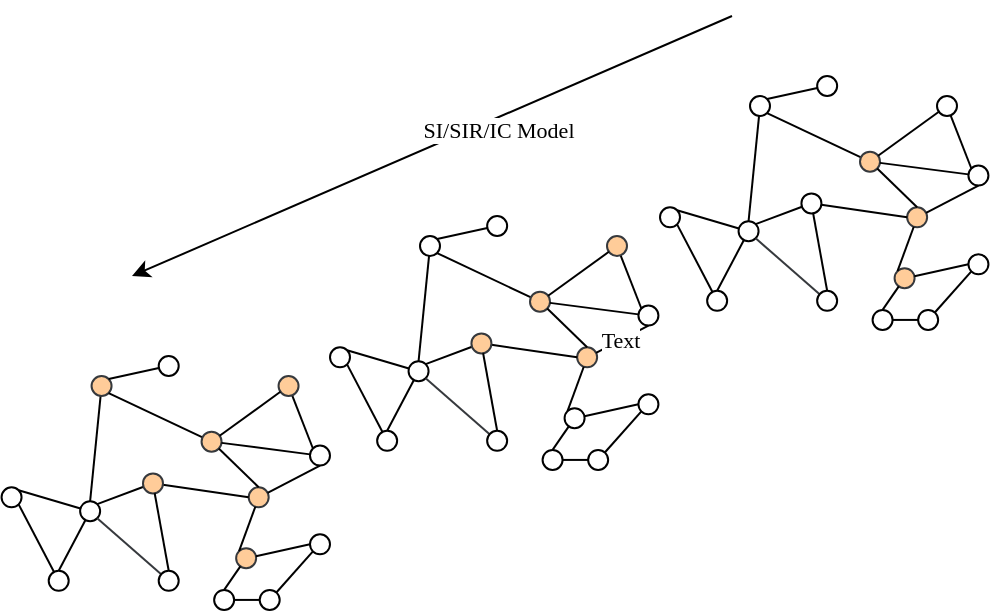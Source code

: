 <mxfile version="18.1.3" type="github">
  <diagram id="QJzVFI7wwdKh4ksq5DaL" name="Page-1">
    <mxGraphModel dx="953" dy="464" grid="1" gridSize="10" guides="1" tooltips="1" connect="1" arrows="1" fold="1" page="1" pageScale="1" pageWidth="827" pageHeight="1169" math="0" shadow="0">
      <root>
        <mxCell id="0" />
        <mxCell id="1" parent="0" />
        <mxCell id="GDryrx9n8suL0AO0dyz_-293" value="" style="group" vertex="1" connectable="0" parent="1">
          <mxGeometry x="414" y="180" width="164.219" height="126.96" as="geometry" />
        </mxCell>
        <mxCell id="GDryrx9n8suL0AO0dyz_-5" value="" style="ellipse;whiteSpace=wrap;html=1;aspect=fixed;" vertex="1" parent="GDryrx9n8suL0AO0dyz_-293">
          <mxGeometry x="39.286" y="72.604" width="10" height="10" as="geometry" />
        </mxCell>
        <mxCell id="GDryrx9n8suL0AO0dyz_-6" style="edgeStyle=none;rounded=0;orthogonalLoop=1;jettySize=auto;html=1;entryX=0.5;entryY=0;entryDx=0;entryDy=0;endArrow=none;endFill=0;" edge="1" parent="GDryrx9n8suL0AO0dyz_-293" source="GDryrx9n8suL0AO0dyz_-7" target="GDryrx9n8suL0AO0dyz_-5">
          <mxGeometry relative="1" as="geometry" />
        </mxCell>
        <mxCell id="GDryrx9n8suL0AO0dyz_-7" value="" style="ellipse;whiteSpace=wrap;html=1;aspect=fixed;" vertex="1" parent="GDryrx9n8suL0AO0dyz_-293">
          <mxGeometry x="45" y="10.0" width="10" height="10" as="geometry" />
        </mxCell>
        <mxCell id="GDryrx9n8suL0AO0dyz_-8" style="edgeStyle=none;rounded=0;orthogonalLoop=1;jettySize=auto;html=1;entryX=1;entryY=1;entryDx=0;entryDy=0;endArrow=none;endFill=0;" edge="1" parent="GDryrx9n8suL0AO0dyz_-293" source="GDryrx9n8suL0AO0dyz_-9" target="GDryrx9n8suL0AO0dyz_-7">
          <mxGeometry relative="1" as="geometry" />
        </mxCell>
        <mxCell id="GDryrx9n8suL0AO0dyz_-9" value="" style="ellipse;whiteSpace=wrap;html=1;aspect=fixed;fillColor=#ffcc99;strokeColor=#36393d;" vertex="1" parent="GDryrx9n8suL0AO0dyz_-293">
          <mxGeometry x="100" y="37.826" width="10" height="10" as="geometry" />
        </mxCell>
        <mxCell id="GDryrx9n8suL0AO0dyz_-10" value="" style="ellipse;whiteSpace=wrap;html=1;aspect=fixed;" vertex="1" parent="GDryrx9n8suL0AO0dyz_-293">
          <mxGeometry y="65.648" width="10" height="10" as="geometry" />
        </mxCell>
        <mxCell id="GDryrx9n8suL0AO0dyz_-11" style="edgeStyle=none;rounded=0;orthogonalLoop=1;jettySize=auto;html=1;entryX=1;entryY=0;entryDx=0;entryDy=0;endArrow=none;endFill=0;" edge="1" parent="GDryrx9n8suL0AO0dyz_-293" source="GDryrx9n8suL0AO0dyz_-5" target="GDryrx9n8suL0AO0dyz_-10">
          <mxGeometry relative="1" as="geometry" />
        </mxCell>
        <mxCell id="GDryrx9n8suL0AO0dyz_-12" style="edgeStyle=none;rounded=0;orthogonalLoop=1;jettySize=auto;html=1;entryX=1;entryY=1;entryDx=0;entryDy=0;endArrow=none;endFill=0;" edge="1" parent="GDryrx9n8suL0AO0dyz_-293" source="GDryrx9n8suL0AO0dyz_-13" target="GDryrx9n8suL0AO0dyz_-10">
          <mxGeometry relative="1" as="geometry" />
        </mxCell>
        <mxCell id="GDryrx9n8suL0AO0dyz_-13" value="" style="ellipse;whiteSpace=wrap;html=1;aspect=fixed;" vertex="1" parent="GDryrx9n8suL0AO0dyz_-293">
          <mxGeometry x="23.571" y="107.387" width="10" height="10" as="geometry" />
        </mxCell>
        <mxCell id="GDryrx9n8suL0AO0dyz_-14" style="edgeStyle=none;rounded=0;orthogonalLoop=1;jettySize=auto;html=1;entryX=0.5;entryY=0;entryDx=0;entryDy=0;endArrow=none;endFill=0;" edge="1" parent="GDryrx9n8suL0AO0dyz_-293" source="GDryrx9n8suL0AO0dyz_-5" target="GDryrx9n8suL0AO0dyz_-13">
          <mxGeometry relative="1" as="geometry" />
        </mxCell>
        <mxCell id="GDryrx9n8suL0AO0dyz_-15" style="edgeStyle=none;rounded=0;orthogonalLoop=1;jettySize=auto;html=1;entryX=1;entryY=0;entryDx=0;entryDy=0;endArrow=none;endFill=0;" edge="1" parent="GDryrx9n8suL0AO0dyz_-293" source="GDryrx9n8suL0AO0dyz_-16" target="GDryrx9n8suL0AO0dyz_-7">
          <mxGeometry relative="1" as="geometry" />
        </mxCell>
        <mxCell id="GDryrx9n8suL0AO0dyz_-16" value="" style="ellipse;whiteSpace=wrap;html=1;aspect=fixed;" vertex="1" parent="GDryrx9n8suL0AO0dyz_-293">
          <mxGeometry x="78.574" width="10" height="10" as="geometry" />
        </mxCell>
        <mxCell id="GDryrx9n8suL0AO0dyz_-18" value="" style="ellipse;whiteSpace=wrap;html=1;aspect=fixed;fillColor=#ffcc99;strokeColor=#36393d;" vertex="1" parent="GDryrx9n8suL0AO0dyz_-293">
          <mxGeometry x="123.571" y="65.652" width="10" height="10" as="geometry" />
        </mxCell>
        <mxCell id="GDryrx9n8suL0AO0dyz_-19" style="edgeStyle=none;rounded=0;orthogonalLoop=1;jettySize=auto;html=1;entryX=0.5;entryY=0;entryDx=0;entryDy=0;endArrow=none;endFill=0;" edge="1" parent="GDryrx9n8suL0AO0dyz_-293" source="GDryrx9n8suL0AO0dyz_-9" target="GDryrx9n8suL0AO0dyz_-18">
          <mxGeometry relative="1" as="geometry" />
        </mxCell>
        <mxCell id="GDryrx9n8suL0AO0dyz_-20" style="edgeStyle=none;rounded=0;orthogonalLoop=1;jettySize=auto;html=1;entryX=1;entryY=0;entryDx=0;entryDy=0;endArrow=none;endFill=0;" edge="1" parent="GDryrx9n8suL0AO0dyz_-293" source="GDryrx9n8suL0AO0dyz_-22" target="GDryrx9n8suL0AO0dyz_-5">
          <mxGeometry relative="1" as="geometry" />
        </mxCell>
        <mxCell id="GDryrx9n8suL0AO0dyz_-21" style="edgeStyle=none;rounded=0;orthogonalLoop=1;jettySize=auto;html=1;entryX=0;entryY=0.5;entryDx=0;entryDy=0;endArrow=none;endFill=0;" edge="1" parent="GDryrx9n8suL0AO0dyz_-293" source="GDryrx9n8suL0AO0dyz_-22" target="GDryrx9n8suL0AO0dyz_-18">
          <mxGeometry relative="1" as="geometry" />
        </mxCell>
        <mxCell id="GDryrx9n8suL0AO0dyz_-22" value="" style="ellipse;whiteSpace=wrap;html=1;aspect=fixed;" vertex="1" parent="GDryrx9n8suL0AO0dyz_-293">
          <mxGeometry x="70.714" y="58.691" width="10" height="10" as="geometry" />
        </mxCell>
        <mxCell id="GDryrx9n8suL0AO0dyz_-23" style="edgeStyle=none;rounded=0;orthogonalLoop=1;jettySize=auto;html=1;entryX=1;entryY=1;entryDx=0;entryDy=0;endArrow=none;endFill=0;fillColor=#ffcc99;strokeColor=#36393d;" edge="1" parent="GDryrx9n8suL0AO0dyz_-293" source="GDryrx9n8suL0AO0dyz_-24" target="GDryrx9n8suL0AO0dyz_-5">
          <mxGeometry relative="1" as="geometry" />
        </mxCell>
        <mxCell id="GDryrx9n8suL0AO0dyz_-24" value="" style="ellipse;whiteSpace=wrap;html=1;aspect=fixed;" vertex="1" parent="GDryrx9n8suL0AO0dyz_-293">
          <mxGeometry x="78.571" y="107.387" width="10" height="10" as="geometry" />
        </mxCell>
        <mxCell id="GDryrx9n8suL0AO0dyz_-25" style="edgeStyle=none;rounded=0;orthogonalLoop=1;jettySize=auto;html=1;entryX=0.5;entryY=0;entryDx=0;entryDy=0;endArrow=none;endFill=0;" edge="1" parent="GDryrx9n8suL0AO0dyz_-293" source="GDryrx9n8suL0AO0dyz_-22" target="GDryrx9n8suL0AO0dyz_-24">
          <mxGeometry relative="1" as="geometry" />
        </mxCell>
        <mxCell id="GDryrx9n8suL0AO0dyz_-26" value="" style="ellipse;whiteSpace=wrap;html=1;aspect=fixed;" vertex="1" parent="GDryrx9n8suL0AO0dyz_-293">
          <mxGeometry x="154.214" y="44.782" width="10" height="10" as="geometry" />
        </mxCell>
        <mxCell id="GDryrx9n8suL0AO0dyz_-27" value="" style="rounded=0;orthogonalLoop=1;jettySize=auto;html=1;endArrow=none;endFill=0;" edge="1" parent="GDryrx9n8suL0AO0dyz_-293" source="GDryrx9n8suL0AO0dyz_-9" target="GDryrx9n8suL0AO0dyz_-26">
          <mxGeometry relative="1" as="geometry" />
        </mxCell>
        <mxCell id="GDryrx9n8suL0AO0dyz_-28" style="edgeStyle=none;rounded=0;orthogonalLoop=1;jettySize=auto;html=1;entryX=0.5;entryY=1;entryDx=0;entryDy=0;endArrow=none;endFill=0;" edge="1" parent="GDryrx9n8suL0AO0dyz_-293" source="GDryrx9n8suL0AO0dyz_-18" target="GDryrx9n8suL0AO0dyz_-26">
          <mxGeometry relative="1" as="geometry" />
        </mxCell>
        <mxCell id="GDryrx9n8suL0AO0dyz_-29" style="edgeStyle=none;rounded=0;orthogonalLoop=1;jettySize=auto;html=1;endArrow=none;endFill=0;entryX=0;entryY=0;entryDx=0;entryDy=0;" edge="1" parent="GDryrx9n8suL0AO0dyz_-293" source="GDryrx9n8suL0AO0dyz_-30" target="GDryrx9n8suL0AO0dyz_-26">
          <mxGeometry relative="1" as="geometry">
            <mxPoint x="162.857" y="44.782" as="targetPoint" />
          </mxGeometry>
        </mxCell>
        <mxCell id="GDryrx9n8suL0AO0dyz_-30" value="" style="ellipse;whiteSpace=wrap;html=1;aspect=fixed;" vertex="1" parent="GDryrx9n8suL0AO0dyz_-293">
          <mxGeometry x="138.5" y="10.0" width="10" height="10" as="geometry" />
        </mxCell>
        <mxCell id="GDryrx9n8suL0AO0dyz_-31" value="" style="rounded=0;orthogonalLoop=1;jettySize=auto;html=1;endArrow=none;endFill=0;" edge="1" parent="GDryrx9n8suL0AO0dyz_-293" source="GDryrx9n8suL0AO0dyz_-9" target="GDryrx9n8suL0AO0dyz_-30">
          <mxGeometry relative="1" as="geometry" />
        </mxCell>
        <mxCell id="GDryrx9n8suL0AO0dyz_-32" value="" style="ellipse;whiteSpace=wrap;html=1;aspect=fixed;" vertex="1" parent="GDryrx9n8suL0AO0dyz_-293">
          <mxGeometry x="129.076" y="116.96" width="10" height="10" as="geometry" />
        </mxCell>
        <mxCell id="GDryrx9n8suL0AO0dyz_-33" value="" style="ellipse;whiteSpace=wrap;html=1;aspect=fixed;fillColor=#ffcc99;strokeColor=#36393d;" vertex="1" parent="GDryrx9n8suL0AO0dyz_-293">
          <mxGeometry x="117.29" y="96.091" width="10" height="10" as="geometry" />
        </mxCell>
        <mxCell id="GDryrx9n8suL0AO0dyz_-17" style="edgeStyle=none;rounded=0;orthogonalLoop=1;jettySize=auto;html=1;endArrow=none;endFill=0;entryX=0;entryY=0;entryDx=0;entryDy=0;" edge="1" parent="GDryrx9n8suL0AO0dyz_-293" source="GDryrx9n8suL0AO0dyz_-18" target="GDryrx9n8suL0AO0dyz_-33">
          <mxGeometry relative="1" as="geometry">
            <mxPoint x="153.429" y="107.391" as="targetPoint" />
          </mxGeometry>
        </mxCell>
        <mxCell id="GDryrx9n8suL0AO0dyz_-34" style="edgeStyle=none;rounded=0;orthogonalLoop=1;jettySize=auto;html=1;entryX=0;entryY=0.5;entryDx=0;entryDy=0;endArrow=none;endFill=0;" edge="1" parent="GDryrx9n8suL0AO0dyz_-293" source="GDryrx9n8suL0AO0dyz_-35" target="GDryrx9n8suL0AO0dyz_-32">
          <mxGeometry relative="1" as="geometry" />
        </mxCell>
        <mxCell id="GDryrx9n8suL0AO0dyz_-35" value="" style="ellipse;whiteSpace=wrap;html=1;aspect=fixed;" vertex="1" parent="GDryrx9n8suL0AO0dyz_-293">
          <mxGeometry x="106.29" y="116.96" width="10" height="10" as="geometry" />
        </mxCell>
        <mxCell id="GDryrx9n8suL0AO0dyz_-36" style="edgeStyle=none;rounded=0;orthogonalLoop=1;jettySize=auto;html=1;entryX=0.5;entryY=0;entryDx=0;entryDy=0;endArrow=none;endFill=0;" edge="1" parent="GDryrx9n8suL0AO0dyz_-293" source="GDryrx9n8suL0AO0dyz_-33" target="GDryrx9n8suL0AO0dyz_-35">
          <mxGeometry relative="1" as="geometry" />
        </mxCell>
        <mxCell id="GDryrx9n8suL0AO0dyz_-37" value="" style="ellipse;whiteSpace=wrap;html=1;aspect=fixed;" vertex="1" parent="GDryrx9n8suL0AO0dyz_-293">
          <mxGeometry x="154.219" y="89.134" width="10" height="10" as="geometry" />
        </mxCell>
        <mxCell id="GDryrx9n8suL0AO0dyz_-38" style="edgeStyle=none;rounded=0;orthogonalLoop=1;jettySize=auto;html=1;entryX=0;entryY=1;entryDx=0;entryDy=0;endArrow=none;endFill=0;" edge="1" parent="GDryrx9n8suL0AO0dyz_-293" source="GDryrx9n8suL0AO0dyz_-32" target="GDryrx9n8suL0AO0dyz_-37">
          <mxGeometry relative="1" as="geometry" />
        </mxCell>
        <mxCell id="GDryrx9n8suL0AO0dyz_-39" style="edgeStyle=none;rounded=0;orthogonalLoop=1;jettySize=auto;html=1;entryX=0;entryY=0.5;entryDx=0;entryDy=0;endArrow=none;endFill=0;" edge="1" parent="GDryrx9n8suL0AO0dyz_-293" source="GDryrx9n8suL0AO0dyz_-33" target="GDryrx9n8suL0AO0dyz_-37">
          <mxGeometry relative="1" as="geometry" />
        </mxCell>
        <mxCell id="GDryrx9n8suL0AO0dyz_-294" value="" style="group" vertex="1" connectable="0" parent="1">
          <mxGeometry x="249" y="250" width="164.219" height="126.96" as="geometry" />
        </mxCell>
        <mxCell id="GDryrx9n8suL0AO0dyz_-295" value="" style="ellipse;whiteSpace=wrap;html=1;aspect=fixed;" vertex="1" parent="GDryrx9n8suL0AO0dyz_-294">
          <mxGeometry x="39.286" y="72.604" width="10" height="10" as="geometry" />
        </mxCell>
        <mxCell id="GDryrx9n8suL0AO0dyz_-296" style="edgeStyle=none;rounded=0;orthogonalLoop=1;jettySize=auto;html=1;entryX=0.5;entryY=0;entryDx=0;entryDy=0;endArrow=none;endFill=0;" edge="1" parent="GDryrx9n8suL0AO0dyz_-294" source="GDryrx9n8suL0AO0dyz_-297" target="GDryrx9n8suL0AO0dyz_-295">
          <mxGeometry relative="1" as="geometry" />
        </mxCell>
        <mxCell id="GDryrx9n8suL0AO0dyz_-297" value="" style="ellipse;whiteSpace=wrap;html=1;aspect=fixed;" vertex="1" parent="GDryrx9n8suL0AO0dyz_-294">
          <mxGeometry x="45" y="10.0" width="10" height="10" as="geometry" />
        </mxCell>
        <mxCell id="GDryrx9n8suL0AO0dyz_-298" style="edgeStyle=none;rounded=0;orthogonalLoop=1;jettySize=auto;html=1;entryX=1;entryY=1;entryDx=0;entryDy=0;endArrow=none;endFill=0;" edge="1" parent="GDryrx9n8suL0AO0dyz_-294" source="GDryrx9n8suL0AO0dyz_-299" target="GDryrx9n8suL0AO0dyz_-297">
          <mxGeometry relative="1" as="geometry" />
        </mxCell>
        <mxCell id="GDryrx9n8suL0AO0dyz_-299" value="" style="ellipse;whiteSpace=wrap;html=1;aspect=fixed;fillColor=#ffcc99;strokeColor=#36393d;" vertex="1" parent="GDryrx9n8suL0AO0dyz_-294">
          <mxGeometry x="100" y="37.826" width="10" height="10" as="geometry" />
        </mxCell>
        <mxCell id="GDryrx9n8suL0AO0dyz_-300" value="" style="ellipse;whiteSpace=wrap;html=1;aspect=fixed;" vertex="1" parent="GDryrx9n8suL0AO0dyz_-294">
          <mxGeometry y="65.648" width="10" height="10" as="geometry" />
        </mxCell>
        <mxCell id="GDryrx9n8suL0AO0dyz_-301" style="edgeStyle=none;rounded=0;orthogonalLoop=1;jettySize=auto;html=1;entryX=1;entryY=0;entryDx=0;entryDy=0;endArrow=none;endFill=0;" edge="1" parent="GDryrx9n8suL0AO0dyz_-294" source="GDryrx9n8suL0AO0dyz_-295" target="GDryrx9n8suL0AO0dyz_-300">
          <mxGeometry relative="1" as="geometry" />
        </mxCell>
        <mxCell id="GDryrx9n8suL0AO0dyz_-302" style="edgeStyle=none;rounded=0;orthogonalLoop=1;jettySize=auto;html=1;entryX=1;entryY=1;entryDx=0;entryDy=0;endArrow=none;endFill=0;" edge="1" parent="GDryrx9n8suL0AO0dyz_-294" source="GDryrx9n8suL0AO0dyz_-303" target="GDryrx9n8suL0AO0dyz_-300">
          <mxGeometry relative="1" as="geometry" />
        </mxCell>
        <mxCell id="GDryrx9n8suL0AO0dyz_-303" value="" style="ellipse;whiteSpace=wrap;html=1;aspect=fixed;" vertex="1" parent="GDryrx9n8suL0AO0dyz_-294">
          <mxGeometry x="23.571" y="107.387" width="10" height="10" as="geometry" />
        </mxCell>
        <mxCell id="GDryrx9n8suL0AO0dyz_-304" style="edgeStyle=none;rounded=0;orthogonalLoop=1;jettySize=auto;html=1;entryX=0.5;entryY=0;entryDx=0;entryDy=0;endArrow=none;endFill=0;" edge="1" parent="GDryrx9n8suL0AO0dyz_-294" source="GDryrx9n8suL0AO0dyz_-295" target="GDryrx9n8suL0AO0dyz_-303">
          <mxGeometry relative="1" as="geometry" />
        </mxCell>
        <mxCell id="GDryrx9n8suL0AO0dyz_-305" style="edgeStyle=none;rounded=0;orthogonalLoop=1;jettySize=auto;html=1;entryX=1;entryY=0;entryDx=0;entryDy=0;endArrow=none;endFill=0;" edge="1" parent="GDryrx9n8suL0AO0dyz_-294" source="GDryrx9n8suL0AO0dyz_-306" target="GDryrx9n8suL0AO0dyz_-297">
          <mxGeometry relative="1" as="geometry" />
        </mxCell>
        <mxCell id="GDryrx9n8suL0AO0dyz_-306" value="" style="ellipse;whiteSpace=wrap;html=1;aspect=fixed;" vertex="1" parent="GDryrx9n8suL0AO0dyz_-294">
          <mxGeometry x="78.574" width="10" height="10" as="geometry" />
        </mxCell>
        <mxCell id="GDryrx9n8suL0AO0dyz_-307" value="" style="ellipse;whiteSpace=wrap;html=1;aspect=fixed;fillColor=#ffcc99;strokeColor=#36393d;" vertex="1" parent="GDryrx9n8suL0AO0dyz_-294">
          <mxGeometry x="123.571" y="65.652" width="10" height="10" as="geometry" />
        </mxCell>
        <mxCell id="GDryrx9n8suL0AO0dyz_-308" style="edgeStyle=none;rounded=0;orthogonalLoop=1;jettySize=auto;html=1;entryX=0.5;entryY=0;entryDx=0;entryDy=0;endArrow=none;endFill=0;" edge="1" parent="GDryrx9n8suL0AO0dyz_-294" source="GDryrx9n8suL0AO0dyz_-299" target="GDryrx9n8suL0AO0dyz_-307">
          <mxGeometry relative="1" as="geometry" />
        </mxCell>
        <mxCell id="GDryrx9n8suL0AO0dyz_-309" style="edgeStyle=none;rounded=0;orthogonalLoop=1;jettySize=auto;html=1;entryX=1;entryY=0;entryDx=0;entryDy=0;endArrow=none;endFill=0;" edge="1" parent="GDryrx9n8suL0AO0dyz_-294" source="GDryrx9n8suL0AO0dyz_-311" target="GDryrx9n8suL0AO0dyz_-295">
          <mxGeometry relative="1" as="geometry" />
        </mxCell>
        <mxCell id="GDryrx9n8suL0AO0dyz_-310" style="edgeStyle=none;rounded=0;orthogonalLoop=1;jettySize=auto;html=1;entryX=0;entryY=0.5;entryDx=0;entryDy=0;endArrow=none;endFill=0;" edge="1" parent="GDryrx9n8suL0AO0dyz_-294" source="GDryrx9n8suL0AO0dyz_-311" target="GDryrx9n8suL0AO0dyz_-307">
          <mxGeometry relative="1" as="geometry" />
        </mxCell>
        <mxCell id="GDryrx9n8suL0AO0dyz_-311" value="" style="ellipse;whiteSpace=wrap;html=1;aspect=fixed;fillColor=#ffcc99;strokeColor=#36393d;" vertex="1" parent="GDryrx9n8suL0AO0dyz_-294">
          <mxGeometry x="70.714" y="58.691" width="10" height="10" as="geometry" />
        </mxCell>
        <mxCell id="GDryrx9n8suL0AO0dyz_-312" style="edgeStyle=none;rounded=0;orthogonalLoop=1;jettySize=auto;html=1;entryX=1;entryY=1;entryDx=0;entryDy=0;endArrow=none;endFill=0;fillColor=#ffcc99;strokeColor=#36393d;" edge="1" parent="GDryrx9n8suL0AO0dyz_-294" source="GDryrx9n8suL0AO0dyz_-313" target="GDryrx9n8suL0AO0dyz_-295">
          <mxGeometry relative="1" as="geometry" />
        </mxCell>
        <mxCell id="GDryrx9n8suL0AO0dyz_-313" value="" style="ellipse;whiteSpace=wrap;html=1;aspect=fixed;" vertex="1" parent="GDryrx9n8suL0AO0dyz_-294">
          <mxGeometry x="78.571" y="107.387" width="10" height="10" as="geometry" />
        </mxCell>
        <mxCell id="GDryrx9n8suL0AO0dyz_-314" style="edgeStyle=none;rounded=0;orthogonalLoop=1;jettySize=auto;html=1;entryX=0.5;entryY=0;entryDx=0;entryDy=0;endArrow=none;endFill=0;" edge="1" parent="GDryrx9n8suL0AO0dyz_-294" source="GDryrx9n8suL0AO0dyz_-311" target="GDryrx9n8suL0AO0dyz_-313">
          <mxGeometry relative="1" as="geometry" />
        </mxCell>
        <mxCell id="GDryrx9n8suL0AO0dyz_-315" value="" style="ellipse;whiteSpace=wrap;html=1;aspect=fixed;" vertex="1" parent="GDryrx9n8suL0AO0dyz_-294">
          <mxGeometry x="154.214" y="44.782" width="10" height="10" as="geometry" />
        </mxCell>
        <mxCell id="GDryrx9n8suL0AO0dyz_-316" value="" style="rounded=0;orthogonalLoop=1;jettySize=auto;html=1;endArrow=none;endFill=0;" edge="1" parent="GDryrx9n8suL0AO0dyz_-294" source="GDryrx9n8suL0AO0dyz_-299" target="GDryrx9n8suL0AO0dyz_-315">
          <mxGeometry relative="1" as="geometry" />
        </mxCell>
        <mxCell id="GDryrx9n8suL0AO0dyz_-317" style="edgeStyle=none;rounded=0;orthogonalLoop=1;jettySize=auto;html=1;entryX=0.5;entryY=1;entryDx=0;entryDy=0;endArrow=none;endFill=0;" edge="1" parent="GDryrx9n8suL0AO0dyz_-294" source="GDryrx9n8suL0AO0dyz_-307" target="GDryrx9n8suL0AO0dyz_-315">
          <mxGeometry relative="1" as="geometry" />
        </mxCell>
        <mxCell id="GDryrx9n8suL0AO0dyz_-368" value="Text" style="edgeLabel;html=1;align=center;verticalAlign=middle;resizable=0;points=[];fontFamily=Times New Roman;" vertex="1" connectable="0" parent="GDryrx9n8suL0AO0dyz_-317">
          <mxGeometry x="-0.074" y="1" relative="1" as="geometry">
            <mxPoint as="offset" />
          </mxGeometry>
        </mxCell>
        <mxCell id="GDryrx9n8suL0AO0dyz_-318" style="edgeStyle=none;rounded=0;orthogonalLoop=1;jettySize=auto;html=1;endArrow=none;endFill=0;entryX=0;entryY=0;entryDx=0;entryDy=0;" edge="1" parent="GDryrx9n8suL0AO0dyz_-294" source="GDryrx9n8suL0AO0dyz_-319" target="GDryrx9n8suL0AO0dyz_-315">
          <mxGeometry relative="1" as="geometry">
            <mxPoint x="162.857" y="44.782" as="targetPoint" />
          </mxGeometry>
        </mxCell>
        <mxCell id="GDryrx9n8suL0AO0dyz_-319" value="" style="ellipse;whiteSpace=wrap;html=1;aspect=fixed;fillColor=#ffcc99;strokeColor=#36393d;" vertex="1" parent="GDryrx9n8suL0AO0dyz_-294">
          <mxGeometry x="138.5" y="10.0" width="10" height="10" as="geometry" />
        </mxCell>
        <mxCell id="GDryrx9n8suL0AO0dyz_-320" value="" style="rounded=0;orthogonalLoop=1;jettySize=auto;html=1;endArrow=none;endFill=0;" edge="1" parent="GDryrx9n8suL0AO0dyz_-294" source="GDryrx9n8suL0AO0dyz_-299" target="GDryrx9n8suL0AO0dyz_-319">
          <mxGeometry relative="1" as="geometry" />
        </mxCell>
        <mxCell id="GDryrx9n8suL0AO0dyz_-321" value="" style="ellipse;whiteSpace=wrap;html=1;aspect=fixed;" vertex="1" parent="GDryrx9n8suL0AO0dyz_-294">
          <mxGeometry x="129.076" y="116.96" width="10" height="10" as="geometry" />
        </mxCell>
        <mxCell id="GDryrx9n8suL0AO0dyz_-322" value="" style="ellipse;whiteSpace=wrap;html=1;aspect=fixed;" vertex="1" parent="GDryrx9n8suL0AO0dyz_-294">
          <mxGeometry x="117.29" y="96.091" width="10" height="10" as="geometry" />
        </mxCell>
        <mxCell id="GDryrx9n8suL0AO0dyz_-323" style="edgeStyle=none;rounded=0;orthogonalLoop=1;jettySize=auto;html=1;endArrow=none;endFill=0;entryX=0;entryY=0;entryDx=0;entryDy=0;" edge="1" parent="GDryrx9n8suL0AO0dyz_-294" source="GDryrx9n8suL0AO0dyz_-307" target="GDryrx9n8suL0AO0dyz_-322">
          <mxGeometry relative="1" as="geometry">
            <mxPoint x="153.429" y="107.391" as="targetPoint" />
          </mxGeometry>
        </mxCell>
        <mxCell id="GDryrx9n8suL0AO0dyz_-324" style="edgeStyle=none;rounded=0;orthogonalLoop=1;jettySize=auto;html=1;entryX=0;entryY=0.5;entryDx=0;entryDy=0;endArrow=none;endFill=0;" edge="1" parent="GDryrx9n8suL0AO0dyz_-294" source="GDryrx9n8suL0AO0dyz_-325" target="GDryrx9n8suL0AO0dyz_-321">
          <mxGeometry relative="1" as="geometry" />
        </mxCell>
        <mxCell id="GDryrx9n8suL0AO0dyz_-325" value="" style="ellipse;whiteSpace=wrap;html=1;aspect=fixed;" vertex="1" parent="GDryrx9n8suL0AO0dyz_-294">
          <mxGeometry x="106.29" y="116.96" width="10" height="10" as="geometry" />
        </mxCell>
        <mxCell id="GDryrx9n8suL0AO0dyz_-326" style="edgeStyle=none;rounded=0;orthogonalLoop=1;jettySize=auto;html=1;entryX=0.5;entryY=0;entryDx=0;entryDy=0;endArrow=none;endFill=0;" edge="1" parent="GDryrx9n8suL0AO0dyz_-294" source="GDryrx9n8suL0AO0dyz_-322" target="GDryrx9n8suL0AO0dyz_-325">
          <mxGeometry relative="1" as="geometry" />
        </mxCell>
        <mxCell id="GDryrx9n8suL0AO0dyz_-327" value="" style="ellipse;whiteSpace=wrap;html=1;aspect=fixed;" vertex="1" parent="GDryrx9n8suL0AO0dyz_-294">
          <mxGeometry x="154.219" y="89.134" width="10" height="10" as="geometry" />
        </mxCell>
        <mxCell id="GDryrx9n8suL0AO0dyz_-328" style="edgeStyle=none;rounded=0;orthogonalLoop=1;jettySize=auto;html=1;entryX=0;entryY=1;entryDx=0;entryDy=0;endArrow=none;endFill=0;" edge="1" parent="GDryrx9n8suL0AO0dyz_-294" source="GDryrx9n8suL0AO0dyz_-321" target="GDryrx9n8suL0AO0dyz_-327">
          <mxGeometry relative="1" as="geometry" />
        </mxCell>
        <mxCell id="GDryrx9n8suL0AO0dyz_-329" style="edgeStyle=none;rounded=0;orthogonalLoop=1;jettySize=auto;html=1;entryX=0;entryY=0.5;entryDx=0;entryDy=0;endArrow=none;endFill=0;" edge="1" parent="GDryrx9n8suL0AO0dyz_-294" source="GDryrx9n8suL0AO0dyz_-322" target="GDryrx9n8suL0AO0dyz_-327">
          <mxGeometry relative="1" as="geometry" />
        </mxCell>
        <mxCell id="GDryrx9n8suL0AO0dyz_-330" value="" style="group" vertex="1" connectable="0" parent="1">
          <mxGeometry x="84.78" y="320" width="164.219" height="126.96" as="geometry" />
        </mxCell>
        <mxCell id="GDryrx9n8suL0AO0dyz_-331" value="" style="ellipse;whiteSpace=wrap;html=1;aspect=fixed;" vertex="1" parent="GDryrx9n8suL0AO0dyz_-330">
          <mxGeometry x="39.286" y="72.604" width="10" height="10" as="geometry" />
        </mxCell>
        <mxCell id="GDryrx9n8suL0AO0dyz_-332" style="edgeStyle=none;rounded=0;orthogonalLoop=1;jettySize=auto;html=1;entryX=0.5;entryY=0;entryDx=0;entryDy=0;endArrow=none;endFill=0;" edge="1" parent="GDryrx9n8suL0AO0dyz_-330" source="GDryrx9n8suL0AO0dyz_-333" target="GDryrx9n8suL0AO0dyz_-331">
          <mxGeometry relative="1" as="geometry" />
        </mxCell>
        <mxCell id="GDryrx9n8suL0AO0dyz_-333" value="" style="ellipse;whiteSpace=wrap;html=1;aspect=fixed;fillColor=#ffcc99;strokeColor=#36393d;" vertex="1" parent="GDryrx9n8suL0AO0dyz_-330">
          <mxGeometry x="45" y="10.0" width="10" height="10" as="geometry" />
        </mxCell>
        <mxCell id="GDryrx9n8suL0AO0dyz_-334" style="edgeStyle=none;rounded=0;orthogonalLoop=1;jettySize=auto;html=1;entryX=1;entryY=1;entryDx=0;entryDy=0;endArrow=none;endFill=0;" edge="1" parent="GDryrx9n8suL0AO0dyz_-330" source="GDryrx9n8suL0AO0dyz_-335" target="GDryrx9n8suL0AO0dyz_-333">
          <mxGeometry relative="1" as="geometry" />
        </mxCell>
        <mxCell id="GDryrx9n8suL0AO0dyz_-335" value="" style="ellipse;whiteSpace=wrap;html=1;aspect=fixed;fillColor=#ffcc99;strokeColor=#36393d;" vertex="1" parent="GDryrx9n8suL0AO0dyz_-330">
          <mxGeometry x="100" y="37.826" width="10" height="10" as="geometry" />
        </mxCell>
        <mxCell id="GDryrx9n8suL0AO0dyz_-336" value="" style="ellipse;whiteSpace=wrap;html=1;aspect=fixed;" vertex="1" parent="GDryrx9n8suL0AO0dyz_-330">
          <mxGeometry y="65.648" width="10" height="10" as="geometry" />
        </mxCell>
        <mxCell id="GDryrx9n8suL0AO0dyz_-337" style="edgeStyle=none;rounded=0;orthogonalLoop=1;jettySize=auto;html=1;entryX=1;entryY=0;entryDx=0;entryDy=0;endArrow=none;endFill=0;" edge="1" parent="GDryrx9n8suL0AO0dyz_-330" source="GDryrx9n8suL0AO0dyz_-331" target="GDryrx9n8suL0AO0dyz_-336">
          <mxGeometry relative="1" as="geometry" />
        </mxCell>
        <mxCell id="GDryrx9n8suL0AO0dyz_-338" style="edgeStyle=none;rounded=0;orthogonalLoop=1;jettySize=auto;html=1;entryX=1;entryY=1;entryDx=0;entryDy=0;endArrow=none;endFill=0;" edge="1" parent="GDryrx9n8suL0AO0dyz_-330" source="GDryrx9n8suL0AO0dyz_-339" target="GDryrx9n8suL0AO0dyz_-336">
          <mxGeometry relative="1" as="geometry" />
        </mxCell>
        <mxCell id="GDryrx9n8suL0AO0dyz_-339" value="" style="ellipse;whiteSpace=wrap;html=1;aspect=fixed;" vertex="1" parent="GDryrx9n8suL0AO0dyz_-330">
          <mxGeometry x="23.571" y="107.387" width="10" height="10" as="geometry" />
        </mxCell>
        <mxCell id="GDryrx9n8suL0AO0dyz_-340" style="edgeStyle=none;rounded=0;orthogonalLoop=1;jettySize=auto;html=1;entryX=0.5;entryY=0;entryDx=0;entryDy=0;endArrow=none;endFill=0;" edge="1" parent="GDryrx9n8suL0AO0dyz_-330" source="GDryrx9n8suL0AO0dyz_-331" target="GDryrx9n8suL0AO0dyz_-339">
          <mxGeometry relative="1" as="geometry" />
        </mxCell>
        <mxCell id="GDryrx9n8suL0AO0dyz_-341" style="edgeStyle=none;rounded=0;orthogonalLoop=1;jettySize=auto;html=1;entryX=1;entryY=0;entryDx=0;entryDy=0;endArrow=none;endFill=0;" edge="1" parent="GDryrx9n8suL0AO0dyz_-330" source="GDryrx9n8suL0AO0dyz_-342" target="GDryrx9n8suL0AO0dyz_-333">
          <mxGeometry relative="1" as="geometry" />
        </mxCell>
        <mxCell id="GDryrx9n8suL0AO0dyz_-342" value="" style="ellipse;whiteSpace=wrap;html=1;aspect=fixed;" vertex="1" parent="GDryrx9n8suL0AO0dyz_-330">
          <mxGeometry x="78.574" width="10" height="10" as="geometry" />
        </mxCell>
        <mxCell id="GDryrx9n8suL0AO0dyz_-343" value="" style="ellipse;whiteSpace=wrap;html=1;aspect=fixed;fillColor=#ffcc99;strokeColor=#36393d;" vertex="1" parent="GDryrx9n8suL0AO0dyz_-330">
          <mxGeometry x="123.571" y="65.652" width="10" height="10" as="geometry" />
        </mxCell>
        <mxCell id="GDryrx9n8suL0AO0dyz_-344" style="edgeStyle=none;rounded=0;orthogonalLoop=1;jettySize=auto;html=1;entryX=0.5;entryY=0;entryDx=0;entryDy=0;endArrow=none;endFill=0;" edge="1" parent="GDryrx9n8suL0AO0dyz_-330" source="GDryrx9n8suL0AO0dyz_-335" target="GDryrx9n8suL0AO0dyz_-343">
          <mxGeometry relative="1" as="geometry" />
        </mxCell>
        <mxCell id="GDryrx9n8suL0AO0dyz_-345" style="edgeStyle=none;rounded=0;orthogonalLoop=1;jettySize=auto;html=1;entryX=1;entryY=0;entryDx=0;entryDy=0;endArrow=none;endFill=0;" edge="1" parent="GDryrx9n8suL0AO0dyz_-330" source="GDryrx9n8suL0AO0dyz_-347" target="GDryrx9n8suL0AO0dyz_-331">
          <mxGeometry relative="1" as="geometry" />
        </mxCell>
        <mxCell id="GDryrx9n8suL0AO0dyz_-346" style="edgeStyle=none;rounded=0;orthogonalLoop=1;jettySize=auto;html=1;entryX=0;entryY=0.5;entryDx=0;entryDy=0;endArrow=none;endFill=0;" edge="1" parent="GDryrx9n8suL0AO0dyz_-330" source="GDryrx9n8suL0AO0dyz_-347" target="GDryrx9n8suL0AO0dyz_-343">
          <mxGeometry relative="1" as="geometry" />
        </mxCell>
        <mxCell id="GDryrx9n8suL0AO0dyz_-347" value="" style="ellipse;whiteSpace=wrap;html=1;aspect=fixed;fillColor=#ffcc99;strokeColor=#36393d;" vertex="1" parent="GDryrx9n8suL0AO0dyz_-330">
          <mxGeometry x="70.714" y="58.691" width="10" height="10" as="geometry" />
        </mxCell>
        <mxCell id="GDryrx9n8suL0AO0dyz_-348" style="edgeStyle=none;rounded=0;orthogonalLoop=1;jettySize=auto;html=1;entryX=1;entryY=1;entryDx=0;entryDy=0;endArrow=none;endFill=0;fillColor=#ffcc99;strokeColor=#36393d;" edge="1" parent="GDryrx9n8suL0AO0dyz_-330" source="GDryrx9n8suL0AO0dyz_-349" target="GDryrx9n8suL0AO0dyz_-331">
          <mxGeometry relative="1" as="geometry" />
        </mxCell>
        <mxCell id="GDryrx9n8suL0AO0dyz_-349" value="" style="ellipse;whiteSpace=wrap;html=1;aspect=fixed;" vertex="1" parent="GDryrx9n8suL0AO0dyz_-330">
          <mxGeometry x="78.571" y="107.387" width="10" height="10" as="geometry" />
        </mxCell>
        <mxCell id="GDryrx9n8suL0AO0dyz_-350" style="edgeStyle=none;rounded=0;orthogonalLoop=1;jettySize=auto;html=1;entryX=0.5;entryY=0;entryDx=0;entryDy=0;endArrow=none;endFill=0;" edge="1" parent="GDryrx9n8suL0AO0dyz_-330" source="GDryrx9n8suL0AO0dyz_-347" target="GDryrx9n8suL0AO0dyz_-349">
          <mxGeometry relative="1" as="geometry" />
        </mxCell>
        <mxCell id="GDryrx9n8suL0AO0dyz_-351" value="" style="ellipse;whiteSpace=wrap;html=1;aspect=fixed;" vertex="1" parent="GDryrx9n8suL0AO0dyz_-330">
          <mxGeometry x="154.214" y="44.782" width="10" height="10" as="geometry" />
        </mxCell>
        <mxCell id="GDryrx9n8suL0AO0dyz_-352" value="" style="rounded=0;orthogonalLoop=1;jettySize=auto;html=1;endArrow=none;endFill=0;" edge="1" parent="GDryrx9n8suL0AO0dyz_-330" source="GDryrx9n8suL0AO0dyz_-335" target="GDryrx9n8suL0AO0dyz_-351">
          <mxGeometry relative="1" as="geometry" />
        </mxCell>
        <mxCell id="GDryrx9n8suL0AO0dyz_-353" style="edgeStyle=none;rounded=0;orthogonalLoop=1;jettySize=auto;html=1;entryX=0.5;entryY=1;entryDx=0;entryDy=0;endArrow=none;endFill=0;" edge="1" parent="GDryrx9n8suL0AO0dyz_-330" source="GDryrx9n8suL0AO0dyz_-343" target="GDryrx9n8suL0AO0dyz_-351">
          <mxGeometry relative="1" as="geometry" />
        </mxCell>
        <mxCell id="GDryrx9n8suL0AO0dyz_-354" style="edgeStyle=none;rounded=0;orthogonalLoop=1;jettySize=auto;html=1;endArrow=none;endFill=0;entryX=0;entryY=0;entryDx=0;entryDy=0;" edge="1" parent="GDryrx9n8suL0AO0dyz_-330" source="GDryrx9n8suL0AO0dyz_-355" target="GDryrx9n8suL0AO0dyz_-351">
          <mxGeometry relative="1" as="geometry">
            <mxPoint x="162.857" y="44.782" as="targetPoint" />
          </mxGeometry>
        </mxCell>
        <mxCell id="GDryrx9n8suL0AO0dyz_-355" value="" style="ellipse;whiteSpace=wrap;html=1;aspect=fixed;fillColor=#ffcc99;strokeColor=#36393d;" vertex="1" parent="GDryrx9n8suL0AO0dyz_-330">
          <mxGeometry x="138.5" y="10.0" width="10" height="10" as="geometry" />
        </mxCell>
        <mxCell id="GDryrx9n8suL0AO0dyz_-356" value="" style="rounded=0;orthogonalLoop=1;jettySize=auto;html=1;endArrow=none;endFill=0;" edge="1" parent="GDryrx9n8suL0AO0dyz_-330" source="GDryrx9n8suL0AO0dyz_-335" target="GDryrx9n8suL0AO0dyz_-355">
          <mxGeometry relative="1" as="geometry" />
        </mxCell>
        <mxCell id="GDryrx9n8suL0AO0dyz_-357" value="" style="ellipse;whiteSpace=wrap;html=1;aspect=fixed;" vertex="1" parent="GDryrx9n8suL0AO0dyz_-330">
          <mxGeometry x="129.076" y="116.96" width="10" height="10" as="geometry" />
        </mxCell>
        <mxCell id="GDryrx9n8suL0AO0dyz_-358" value="" style="ellipse;whiteSpace=wrap;html=1;aspect=fixed;fillColor=#ffcc99;strokeColor=#36393d;" vertex="1" parent="GDryrx9n8suL0AO0dyz_-330">
          <mxGeometry x="117.29" y="96.091" width="10" height="10" as="geometry" />
        </mxCell>
        <mxCell id="GDryrx9n8suL0AO0dyz_-359" style="edgeStyle=none;rounded=0;orthogonalLoop=1;jettySize=auto;html=1;endArrow=none;endFill=0;entryX=0;entryY=0;entryDx=0;entryDy=0;" edge="1" parent="GDryrx9n8suL0AO0dyz_-330" source="GDryrx9n8suL0AO0dyz_-343" target="GDryrx9n8suL0AO0dyz_-358">
          <mxGeometry relative="1" as="geometry">
            <mxPoint x="153.429" y="107.391" as="targetPoint" />
          </mxGeometry>
        </mxCell>
        <mxCell id="GDryrx9n8suL0AO0dyz_-360" style="edgeStyle=none;rounded=0;orthogonalLoop=1;jettySize=auto;html=1;entryX=0;entryY=0.5;entryDx=0;entryDy=0;endArrow=none;endFill=0;" edge="1" parent="GDryrx9n8suL0AO0dyz_-330" source="GDryrx9n8suL0AO0dyz_-361" target="GDryrx9n8suL0AO0dyz_-357">
          <mxGeometry relative="1" as="geometry" />
        </mxCell>
        <mxCell id="GDryrx9n8suL0AO0dyz_-361" value="" style="ellipse;whiteSpace=wrap;html=1;aspect=fixed;" vertex="1" parent="GDryrx9n8suL0AO0dyz_-330">
          <mxGeometry x="106.29" y="116.96" width="10" height="10" as="geometry" />
        </mxCell>
        <mxCell id="GDryrx9n8suL0AO0dyz_-362" style="edgeStyle=none;rounded=0;orthogonalLoop=1;jettySize=auto;html=1;entryX=0.5;entryY=0;entryDx=0;entryDy=0;endArrow=none;endFill=0;" edge="1" parent="GDryrx9n8suL0AO0dyz_-330" source="GDryrx9n8suL0AO0dyz_-358" target="GDryrx9n8suL0AO0dyz_-361">
          <mxGeometry relative="1" as="geometry" />
        </mxCell>
        <mxCell id="GDryrx9n8suL0AO0dyz_-363" value="" style="ellipse;whiteSpace=wrap;html=1;aspect=fixed;" vertex="1" parent="GDryrx9n8suL0AO0dyz_-330">
          <mxGeometry x="154.219" y="89.134" width="10" height="10" as="geometry" />
        </mxCell>
        <mxCell id="GDryrx9n8suL0AO0dyz_-364" style="edgeStyle=none;rounded=0;orthogonalLoop=1;jettySize=auto;html=1;entryX=0;entryY=1;entryDx=0;entryDy=0;endArrow=none;endFill=0;" edge="1" parent="GDryrx9n8suL0AO0dyz_-330" source="GDryrx9n8suL0AO0dyz_-357" target="GDryrx9n8suL0AO0dyz_-363">
          <mxGeometry relative="1" as="geometry" />
        </mxCell>
        <mxCell id="GDryrx9n8suL0AO0dyz_-365" style="edgeStyle=none;rounded=0;orthogonalLoop=1;jettySize=auto;html=1;entryX=0;entryY=0.5;entryDx=0;entryDy=0;endArrow=none;endFill=0;" edge="1" parent="GDryrx9n8suL0AO0dyz_-330" source="GDryrx9n8suL0AO0dyz_-358" target="GDryrx9n8suL0AO0dyz_-363">
          <mxGeometry relative="1" as="geometry" />
        </mxCell>
        <mxCell id="GDryrx9n8suL0AO0dyz_-366" value="" style="endArrow=classic;html=1;rounded=0;" edge="1" parent="1">
          <mxGeometry width="50" height="50" relative="1" as="geometry">
            <mxPoint x="450" y="150" as="sourcePoint" />
            <mxPoint x="150" y="280" as="targetPoint" />
          </mxGeometry>
        </mxCell>
        <mxCell id="GDryrx9n8suL0AO0dyz_-367" value="&lt;font face=&quot;Times New Roman&quot;&gt;SI/SIR/IC Model&lt;/font&gt;" style="edgeLabel;html=1;align=center;verticalAlign=middle;resizable=0;points=[];" vertex="1" connectable="0" parent="GDryrx9n8suL0AO0dyz_-366">
          <mxGeometry x="-0.204" y="6" relative="1" as="geometry">
            <mxPoint as="offset" />
          </mxGeometry>
        </mxCell>
      </root>
    </mxGraphModel>
  </diagram>
</mxfile>
